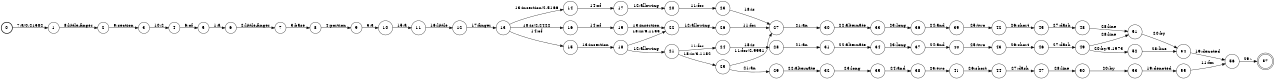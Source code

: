 digraph FST {
rankdir = LR;
size = "8.5,11";
label = "";
center = 1;
orientation = Portrait;
ranksep = "0.4";
nodesep = "0.25";
0 [label = "0", shape = circle, style = bold, fontsize = 14]
	0 -> 1 [label = "7:a/0.21582", fontsize = 14];
1 [label = "1", shape = circle, style = solid, fontsize = 14]
	1 -> 2 [label = "8:little-finger", fontsize = 14];
2 [label = "2", shape = circle, style = solid, fontsize = 14]
	2 -> 3 [label = "9:section", fontsize = 14];
3 [label = "3", shape = circle, style = solid, fontsize = 14]
	3 -> 4 [label = "10:2", fontsize = 14];
4 [label = "4", shape = circle, style = solid, fontsize = 14]
	4 -> 5 [label = "6:of", fontsize = 14];
5 [label = "5", shape = circle, style = solid, fontsize = 14]
	5 -> 6 [label = "1:a", fontsize = 14];
6 [label = "6", shape = circle, style = solid, fontsize = 14]
	6 -> 7 [label = "2:little-finger", fontsize = 14];
7 [label = "7", shape = circle, style = solid, fontsize = 14]
	7 -> 8 [label = "3:base", fontsize = 14];
8 [label = "8", shape = circle, style = solid, fontsize = 14]
	8 -> 9 [label = "4:portion", fontsize = 14];
9 [label = "9", shape = circle, style = solid, fontsize = 14]
	9 -> 10 [label = "5:3", fontsize = 14];
10 [label = "10", shape = circle, style = solid, fontsize = 14]
	10 -> 11 [label = "15:a", fontsize = 14];
11 [label = "11", shape = circle, style = solid, fontsize = 14]
	11 -> 12 [label = "16:little", fontsize = 14];
12 [label = "12", shape = circle, style = solid, fontsize = 14]
	12 -> 13 [label = "17:finger", fontsize = 14];
13 [label = "13", shape = circle, style = solid, fontsize = 14]
	13 -> 15 [label = "14:of", fontsize = 14];
	13 -> 14 [label = "13:insertion/2.5166", fontsize = 14];
	13 -> 16 [label = "18:is/2.2422", fontsize = 14];
14 [label = "14", shape = circle, style = solid, fontsize = 14]
	14 -> 17 [label = "14:of", fontsize = 14];
15 [label = "15", shape = circle, style = solid, fontsize = 14]
	15 -> 18 [label = "13:insertion", fontsize = 14];
16 [label = "16", shape = circle, style = solid, fontsize = 14]
	16 -> 19 [label = "14:of", fontsize = 14];
17 [label = "17", shape = circle, style = solid, fontsize = 14]
	17 -> 20 [label = "12:allowing", fontsize = 14];
18 [label = "18", shape = circle, style = solid, fontsize = 14]
	18 -> 21 [label = "12:allowing", fontsize = 14];
	18 -> 22 [label = "18:is/6.1133", fontsize = 14];
19 [label = "19", shape = circle, style = solid, fontsize = 14]
	19 -> 22 [label = "13:insertion", fontsize = 14];
20 [label = "20", shape = circle, style = solid, fontsize = 14]
	20 -> 23 [label = "11:for", fontsize = 14];
21 [label = "21", shape = circle, style = solid, fontsize = 14]
	21 -> 24 [label = "11:for", fontsize = 14];
	21 -> 25 [label = "18:is/3.1182", fontsize = 14];
22 [label = "22", shape = circle, style = solid, fontsize = 14]
	22 -> 26 [label = "12:allowing", fontsize = 14];
23 [label = "23", shape = circle, style = solid, fontsize = 14]
	23 -> 27 [label = "18:is", fontsize = 14];
24 [label = "24", shape = circle, style = solid, fontsize = 14]
	24 -> 28 [label = "18:is", fontsize = 14];
25 [label = "25", shape = circle, style = solid, fontsize = 14]
	25 -> 27 [label = "11:for/2.9951", fontsize = 14];
	25 -> 29 [label = "21:an", fontsize = 14];
26 [label = "26", shape = circle, style = solid, fontsize = 14]
	26 -> 27 [label = "11:for", fontsize = 14];
27 [label = "27", shape = circle, style = solid, fontsize = 14]
	27 -> 30 [label = "21:an", fontsize = 14];
28 [label = "28", shape = circle, style = solid, fontsize = 14]
	28 -> 31 [label = "21:an", fontsize = 14];
29 [label = "29", shape = circle, style = solid, fontsize = 14]
	29 -> 32 [label = "22:alternate", fontsize = 14];
30 [label = "30", shape = circle, style = solid, fontsize = 14]
	30 -> 33 [label = "22:alternate", fontsize = 14];
31 [label = "31", shape = circle, style = solid, fontsize = 14]
	31 -> 34 [label = "22:alternate", fontsize = 14];
32 [label = "32", shape = circle, style = solid, fontsize = 14]
	32 -> 35 [label = "23:long", fontsize = 14];
33 [label = "33", shape = circle, style = solid, fontsize = 14]
	33 -> 36 [label = "23:long", fontsize = 14];
34 [label = "34", shape = circle, style = solid, fontsize = 14]
	34 -> 37 [label = "23:long", fontsize = 14];
35 [label = "35", shape = circle, style = solid, fontsize = 14]
	35 -> 38 [label = "24:and", fontsize = 14];
36 [label = "36", shape = circle, style = solid, fontsize = 14]
	36 -> 39 [label = "24:and", fontsize = 14];
37 [label = "37", shape = circle, style = solid, fontsize = 14]
	37 -> 40 [label = "24:and", fontsize = 14];
38 [label = "38", shape = circle, style = solid, fontsize = 14]
	38 -> 41 [label = "25:two", fontsize = 14];
39 [label = "39", shape = circle, style = solid, fontsize = 14]
	39 -> 42 [label = "25:two", fontsize = 14];
40 [label = "40", shape = circle, style = solid, fontsize = 14]
	40 -> 43 [label = "25:two", fontsize = 14];
41 [label = "41", shape = circle, style = solid, fontsize = 14]
	41 -> 44 [label = "26:short", fontsize = 14];
42 [label = "42", shape = circle, style = solid, fontsize = 14]
	42 -> 45 [label = "26:short", fontsize = 14];
43 [label = "43", shape = circle, style = solid, fontsize = 14]
	43 -> 46 [label = "26:short", fontsize = 14];
44 [label = "44", shape = circle, style = solid, fontsize = 14]
	44 -> 47 [label = "27:dash", fontsize = 14];
45 [label = "45", shape = circle, style = solid, fontsize = 14]
	45 -> 48 [label = "27:dash", fontsize = 14];
46 [label = "46", shape = circle, style = solid, fontsize = 14]
	46 -> 49 [label = "27:dash", fontsize = 14];
47 [label = "47", shape = circle, style = solid, fontsize = 14]
	47 -> 50 [label = "28:line", fontsize = 14];
48 [label = "48", shape = circle, style = solid, fontsize = 14]
	48 -> 51 [label = "28:line", fontsize = 14];
49 [label = "49", shape = circle, style = solid, fontsize = 14]
	49 -> 52 [label = "20:by/5.1973", fontsize = 14];
	49 -> 51 [label = "28:line", fontsize = 14];
50 [label = "50", shape = circle, style = solid, fontsize = 14]
	50 -> 53 [label = "20:by", fontsize = 14];
51 [label = "51", shape = circle, style = solid, fontsize = 14]
	51 -> 54 [label = "20:by", fontsize = 14];
52 [label = "52", shape = circle, style = solid, fontsize = 14]
	52 -> 54 [label = "28:line", fontsize = 14];
53 [label = "53", shape = circle, style = solid, fontsize = 14]
	53 -> 55 [label = "19:denoted", fontsize = 14];
54 [label = "54", shape = circle, style = solid, fontsize = 14]
	54 -> 56 [label = "19:denoted", fontsize = 14];
55 [label = "55", shape = circle, style = solid, fontsize = 14]
	55 -> 56 [label = "11:for", fontsize = 14];
56 [label = "56", shape = circle, style = solid, fontsize = 14]
	56 -> 57 [label = "29:.", fontsize = 14];
57 [label = "57", shape = doublecircle, style = solid, fontsize = 14]
}
